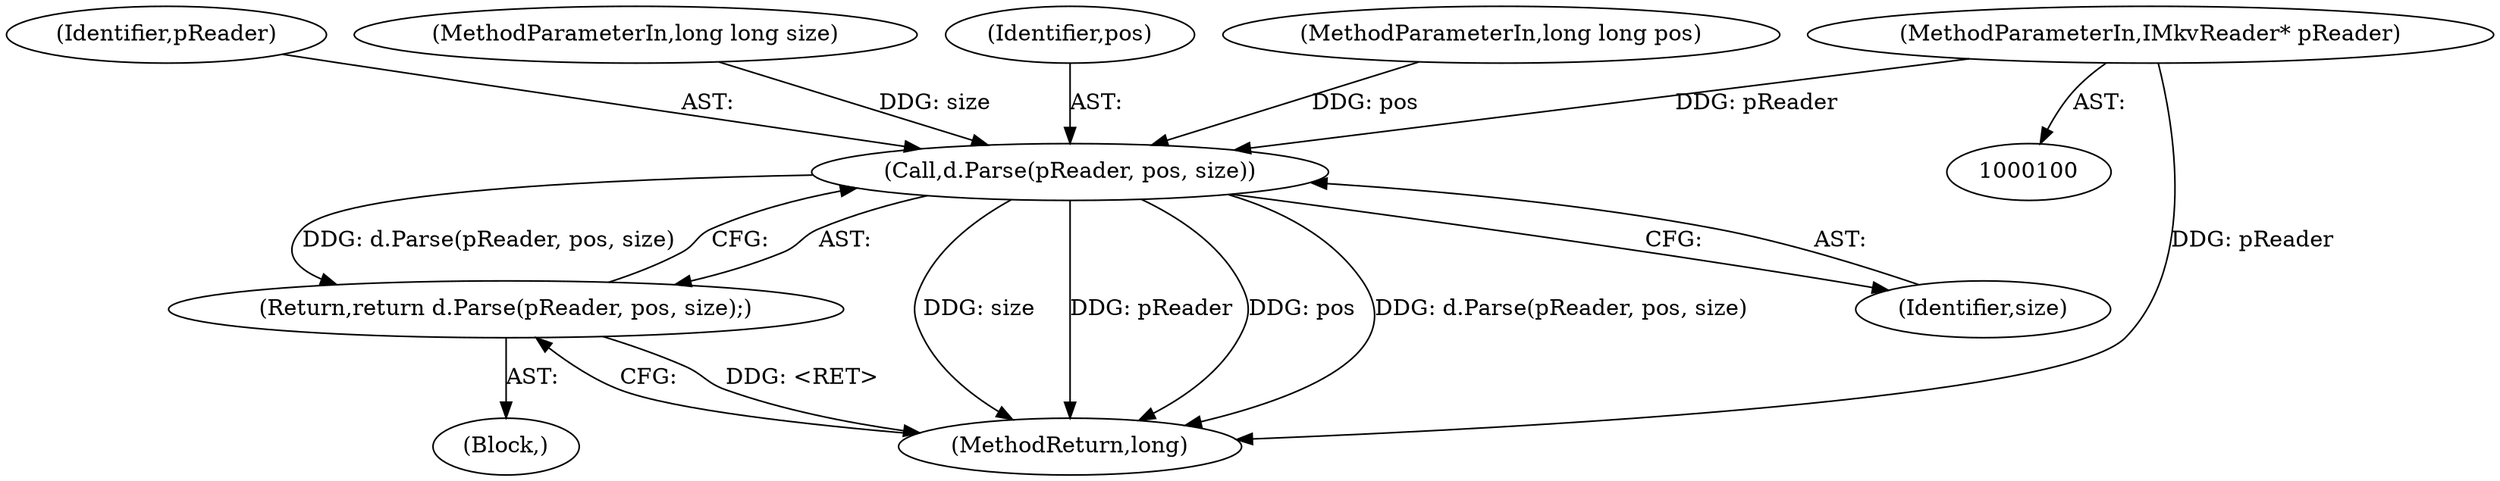 digraph "1_Android_04839626ed859623901ebd3a5fd483982186b59d_184@pointer" {
"1000101" [label="(MethodParameterIn,IMkvReader* pReader)"];
"1000120" [label="(Call,d.Parse(pReader, pos, size))"];
"1000119" [label="(Return,return d.Parse(pReader, pos, size);)"];
"1000124" [label="(MethodReturn,long)"];
"1000121" [label="(Identifier,pReader)"];
"1000104" [label="(Block,)"];
"1000120" [label="(Call,d.Parse(pReader, pos, size))"];
"1000103" [label="(MethodParameterIn,long long size)"];
"1000122" [label="(Identifier,pos)"];
"1000119" [label="(Return,return d.Parse(pReader, pos, size);)"];
"1000101" [label="(MethodParameterIn,IMkvReader* pReader)"];
"1000123" [label="(Identifier,size)"];
"1000102" [label="(MethodParameterIn,long long pos)"];
"1000101" -> "1000100"  [label="AST: "];
"1000101" -> "1000124"  [label="DDG: pReader"];
"1000101" -> "1000120"  [label="DDG: pReader"];
"1000120" -> "1000119"  [label="AST: "];
"1000120" -> "1000123"  [label="CFG: "];
"1000121" -> "1000120"  [label="AST: "];
"1000122" -> "1000120"  [label="AST: "];
"1000123" -> "1000120"  [label="AST: "];
"1000119" -> "1000120"  [label="CFG: "];
"1000120" -> "1000124"  [label="DDG: size"];
"1000120" -> "1000124"  [label="DDG: pReader"];
"1000120" -> "1000124"  [label="DDG: pos"];
"1000120" -> "1000124"  [label="DDG: d.Parse(pReader, pos, size)"];
"1000120" -> "1000119"  [label="DDG: d.Parse(pReader, pos, size)"];
"1000102" -> "1000120"  [label="DDG: pos"];
"1000103" -> "1000120"  [label="DDG: size"];
"1000119" -> "1000104"  [label="AST: "];
"1000124" -> "1000119"  [label="CFG: "];
"1000119" -> "1000124"  [label="DDG: <RET>"];
}
